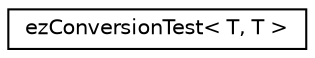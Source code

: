 digraph "Graphical Class Hierarchy"
{
 // LATEX_PDF_SIZE
  edge [fontname="Helvetica",fontsize="10",labelfontname="Helvetica",labelfontsize="10"];
  node [fontname="Helvetica",fontsize="10",shape=record];
  rankdir="LR";
  Node0 [label="ezConversionTest\< T, T \>",height=0.2,width=0.4,color="black", fillcolor="white", style="filled",URL="$df/d50/structez_conversion_test_3_01_t_00_01_t_01_4.htm",tooltip="Specialization for above Type."];
}
